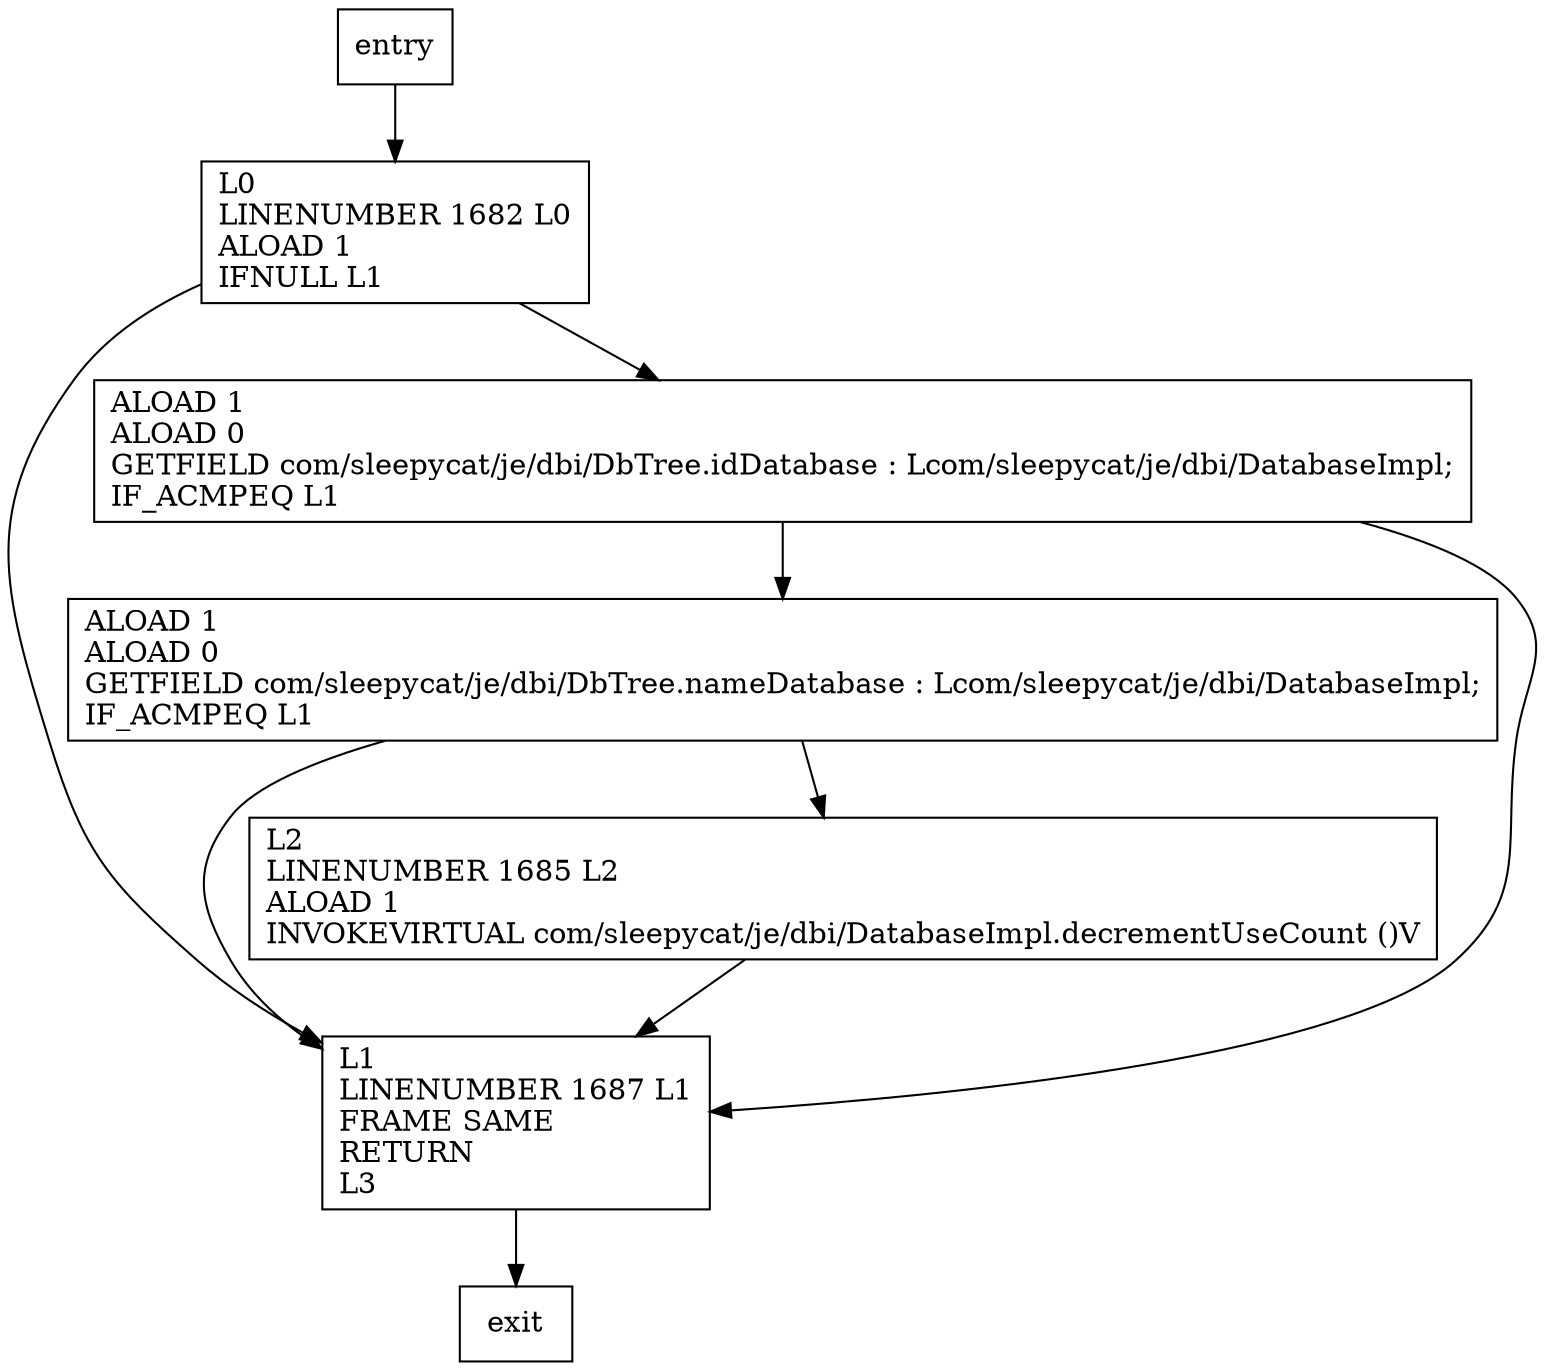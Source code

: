 digraph releaseDb {
node [shape=record];
1546859156 [label="ALOAD 1\lALOAD 0\lGETFIELD com/sleepycat/je/dbi/DbTree.nameDatabase : Lcom/sleepycat/je/dbi/DatabaseImpl;\lIF_ACMPEQ L1\l"];
1209228750 [label="L0\lLINENUMBER 1682 L0\lALOAD 1\lIFNULL L1\l"];
1151576908 [label="L1\lLINENUMBER 1687 L1\lFRAME SAME\lRETURN\lL3\l"];
245164529 [label="L2\lLINENUMBER 1685 L2\lALOAD 1\lINVOKEVIRTUAL com/sleepycat/je/dbi/DatabaseImpl.decrementUseCount ()V\l"];
1334248696 [label="ALOAD 1\lALOAD 0\lGETFIELD com/sleepycat/je/dbi/DbTree.idDatabase : Lcom/sleepycat/je/dbi/DatabaseImpl;\lIF_ACMPEQ L1\l"];
entry;
exit;
1546859156 -> 1151576908
1546859156 -> 245164529
entry -> 1209228750
1209228750 -> 1151576908
1209228750 -> 1334248696
1151576908 -> exit
245164529 -> 1151576908
1334248696 -> 1546859156
1334248696 -> 1151576908
}
